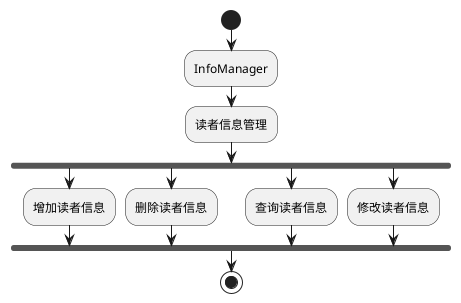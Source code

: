 @startuml
start
:InfoManager;
:读者信息管理;
fork
:增加读者信息;
fork again
:删除读者信息;
fork again
:查询读者信息;
fork again
:修改读者信息;
end fork
stop

@enduml